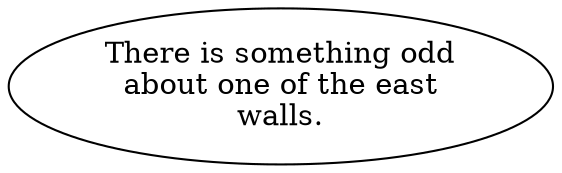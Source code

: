 digraph ODDWALL {
  "start" [style=filled       fillcolor="#FFFFFF"       color="#000000"]
  "start" [label="There is something odd\nabout one of the east\nwalls."]
}